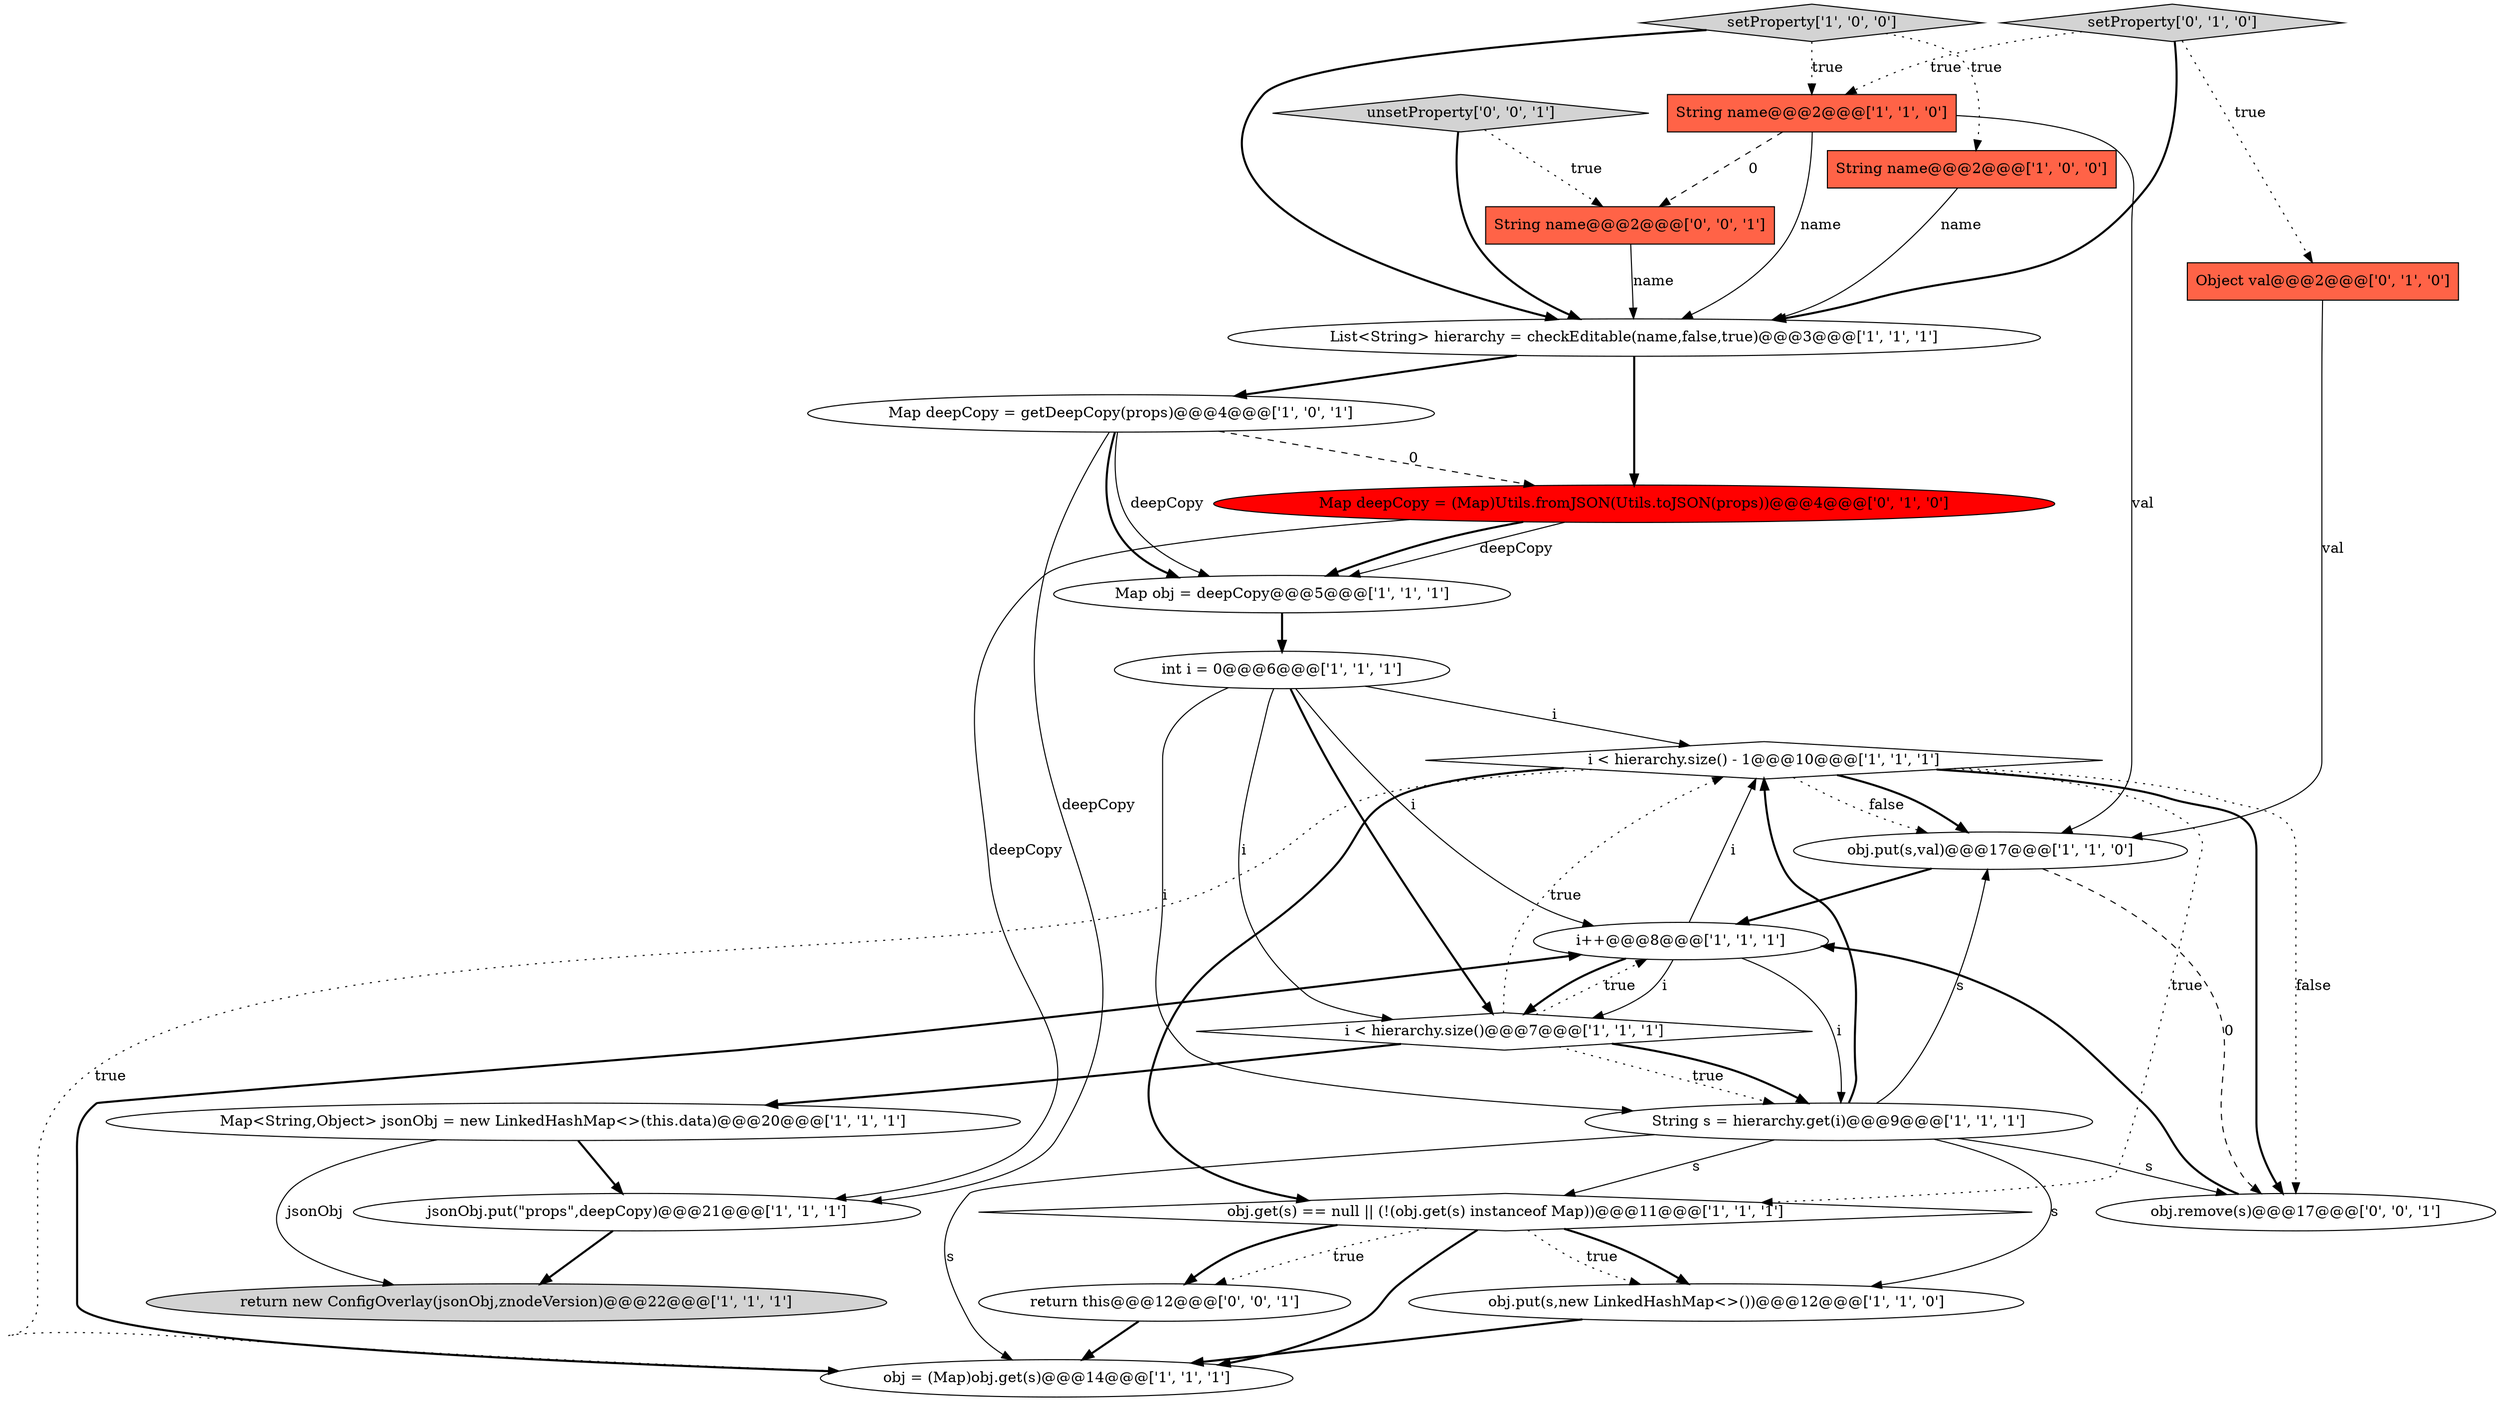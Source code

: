 digraph {
12 [style = filled, label = "return new ConfigOverlay(jsonObj,znodeVersion)@@@22@@@['1', '1', '1']", fillcolor = lightgray, shape = ellipse image = "AAA0AAABBB1BBB"];
22 [style = filled, label = "return this@@@12@@@['0', '0', '1']", fillcolor = white, shape = ellipse image = "AAA0AAABBB3BBB"];
10 [style = filled, label = "List<String> hierarchy = checkEditable(name,false,true)@@@3@@@['1', '1', '1']", fillcolor = white, shape = ellipse image = "AAA0AAABBB1BBB"];
4 [style = filled, label = "i < hierarchy.size() - 1@@@10@@@['1', '1', '1']", fillcolor = white, shape = diamond image = "AAA0AAABBB1BBB"];
20 [style = filled, label = "Map deepCopy = (Map)Utils.fromJSON(Utils.toJSON(props))@@@4@@@['0', '1', '0']", fillcolor = red, shape = ellipse image = "AAA1AAABBB2BBB"];
13 [style = filled, label = "obj.put(s,val)@@@17@@@['1', '1', '0']", fillcolor = white, shape = ellipse image = "AAA0AAABBB1BBB"];
3 [style = filled, label = "i++@@@8@@@['1', '1', '1']", fillcolor = white, shape = ellipse image = "AAA0AAABBB1BBB"];
1 [style = filled, label = "String name@@@2@@@['1', '0', '0']", fillcolor = tomato, shape = box image = "AAA0AAABBB1BBB"];
11 [style = filled, label = "jsonObj.put(\"props\",deepCopy)@@@21@@@['1', '1', '1']", fillcolor = white, shape = ellipse image = "AAA0AAABBB1BBB"];
0 [style = filled, label = "obj = (Map)obj.get(s)@@@14@@@['1', '1', '1']", fillcolor = white, shape = ellipse image = "AAA0AAABBB1BBB"];
2 [style = filled, label = "Map obj = deepCopy@@@5@@@['1', '1', '1']", fillcolor = white, shape = ellipse image = "AAA0AAABBB1BBB"];
8 [style = filled, label = "Map deepCopy = getDeepCopy(props)@@@4@@@['1', '0', '1']", fillcolor = white, shape = ellipse image = "AAA0AAABBB1BBB"];
16 [style = filled, label = "String name@@@2@@@['1', '1', '0']", fillcolor = tomato, shape = box image = "AAA0AAABBB1BBB"];
24 [style = filled, label = "String name@@@2@@@['0', '0', '1']", fillcolor = tomato, shape = box image = "AAA0AAABBB3BBB"];
18 [style = filled, label = "setProperty['0', '1', '0']", fillcolor = lightgray, shape = diamond image = "AAA0AAABBB2BBB"];
17 [style = filled, label = "obj.get(s) == null || (!(obj.get(s) instanceof Map))@@@11@@@['1', '1', '1']", fillcolor = white, shape = diamond image = "AAA0AAABBB1BBB"];
5 [style = filled, label = "i < hierarchy.size()@@@7@@@['1', '1', '1']", fillcolor = white, shape = diamond image = "AAA0AAABBB1BBB"];
6 [style = filled, label = "String s = hierarchy.get(i)@@@9@@@['1', '1', '1']", fillcolor = white, shape = ellipse image = "AAA0AAABBB1BBB"];
7 [style = filled, label = "Map<String,Object> jsonObj = new LinkedHashMap<>(this.data)@@@20@@@['1', '1', '1']", fillcolor = white, shape = ellipse image = "AAA0AAABBB1BBB"];
15 [style = filled, label = "setProperty['1', '0', '0']", fillcolor = lightgray, shape = diamond image = "AAA0AAABBB1BBB"];
21 [style = filled, label = "obj.remove(s)@@@17@@@['0', '0', '1']", fillcolor = white, shape = ellipse image = "AAA0AAABBB3BBB"];
23 [style = filled, label = "unsetProperty['0', '0', '1']", fillcolor = lightgray, shape = diamond image = "AAA0AAABBB3BBB"];
14 [style = filled, label = "int i = 0@@@6@@@['1', '1', '1']", fillcolor = white, shape = ellipse image = "AAA0AAABBB1BBB"];
19 [style = filled, label = "Object val@@@2@@@['0', '1', '0']", fillcolor = tomato, shape = box image = "AAA0AAABBB2BBB"];
9 [style = filled, label = "obj.put(s,new LinkedHashMap<>())@@@12@@@['1', '1', '0']", fillcolor = white, shape = ellipse image = "AAA0AAABBB1BBB"];
0->3 [style = bold, label=""];
6->0 [style = solid, label="s"];
14->5 [style = solid, label="i"];
15->10 [style = bold, label=""];
10->20 [style = bold, label=""];
7->11 [style = bold, label=""];
8->11 [style = solid, label="deepCopy"];
20->2 [style = solid, label="deepCopy"];
4->17 [style = bold, label=""];
9->0 [style = bold, label=""];
3->5 [style = solid, label="i"];
18->16 [style = dotted, label="true"];
16->24 [style = dashed, label="0"];
19->13 [style = solid, label="val"];
17->9 [style = bold, label=""];
1->10 [style = solid, label="name"];
4->13 [style = bold, label=""];
4->0 [style = dotted, label="true"];
6->13 [style = solid, label="s"];
18->19 [style = dotted, label="true"];
4->21 [style = bold, label=""];
5->6 [style = dotted, label="true"];
16->10 [style = solid, label="name"];
8->20 [style = dashed, label="0"];
11->12 [style = bold, label=""];
6->9 [style = solid, label="s"];
5->3 [style = dotted, label="true"];
15->16 [style = dotted, label="true"];
17->22 [style = bold, label=""];
6->21 [style = solid, label="s"];
14->3 [style = solid, label="i"];
4->13 [style = dotted, label="false"];
5->4 [style = dotted, label="true"];
3->4 [style = solid, label="i"];
20->2 [style = bold, label=""];
3->6 [style = solid, label="i"];
6->4 [style = bold, label=""];
14->6 [style = solid, label="i"];
20->11 [style = solid, label="deepCopy"];
6->17 [style = solid, label="s"];
3->5 [style = bold, label=""];
17->0 [style = bold, label=""];
13->21 [style = dashed, label="0"];
22->0 [style = bold, label=""];
5->6 [style = bold, label=""];
8->2 [style = solid, label="deepCopy"];
10->8 [style = bold, label=""];
8->2 [style = bold, label=""];
13->3 [style = bold, label=""];
18->10 [style = bold, label=""];
4->21 [style = dotted, label="false"];
15->1 [style = dotted, label="true"];
16->13 [style = solid, label="val"];
17->9 [style = dotted, label="true"];
2->14 [style = bold, label=""];
23->10 [style = bold, label=""];
5->7 [style = bold, label=""];
17->22 [style = dotted, label="true"];
14->4 [style = solid, label="i"];
24->10 [style = solid, label="name"];
4->17 [style = dotted, label="true"];
7->12 [style = solid, label="jsonObj"];
23->24 [style = dotted, label="true"];
21->3 [style = bold, label=""];
14->5 [style = bold, label=""];
}
